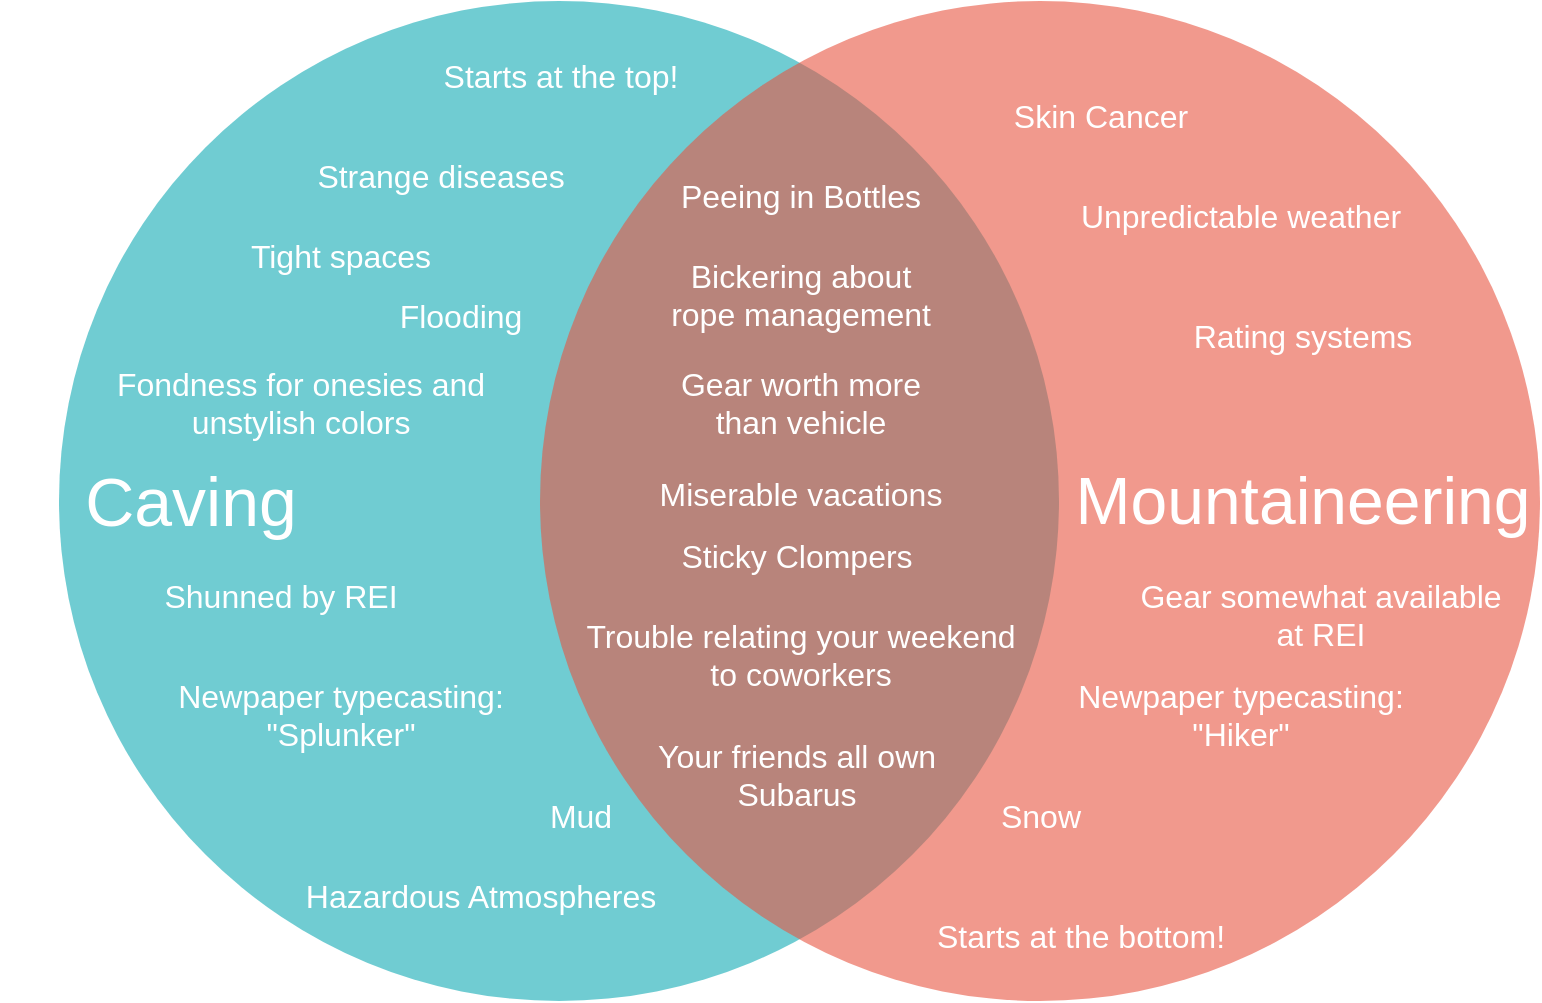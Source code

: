 <mxfile version="12.6.8" type="github">
  <diagram id="3228e29e-7158-1315-38df-8450db1d8a1d" name="Page-1">
    <mxGraphModel dx="1112" dy="849" grid="1" gridSize="10" guides="1" tooltips="1" connect="1" arrows="1" fold="1" page="1" pageScale="1" pageWidth="1169" pageHeight="827" background="#ffffff" math="0" shadow="0">
      <root>
        <mxCell id="0"/>
        <mxCell id="1" parent="0"/>
        <mxCell id="21532" value="" style="ellipse;fillColor=#12AAB5;opacity=60;strokeColor=none;html=1;fontColor=#FFFFFF;" parent="1" vertex="1">
          <mxGeometry x="179.5" y="18.5" width="500" height="500" as="geometry"/>
        </mxCell>
        <mxCell id="21533" value="" style="ellipse;fillColor=#e85642;opacity=60;strokeColor=none;html=1;fontColor=#FFFFFF;" parent="1" vertex="1">
          <mxGeometry x="420" y="18.5" width="500" height="500" as="geometry"/>
        </mxCell>
        <mxCell id="21534" value="&lt;font style=&quot;font-size: 34px&quot;&gt;Caving&lt;/font&gt;" style="text;fontSize=24;align=center;verticalAlign=middle;html=1;fontColor=#FFFFFF;" parent="1" vertex="1">
          <mxGeometry x="150" y="233.5" width="190" height="70" as="geometry"/>
        </mxCell>
        <mxCell id="21535" value="&lt;font style=&quot;font-size: 33px&quot;&gt;Mountaineering&lt;/font&gt;" style="text;fontSize=24;align=center;verticalAlign=middle;html=1;fontColor=#FFFFFF;" parent="1" vertex="1">
          <mxGeometry x="706" y="233" width="190" height="70" as="geometry"/>
        </mxCell>
        <mxCell id="21537" value="Peeing in Bottles" style="text;align=center;html=1;fontColor=#FFFFFF;fontSize=16;" parent="1" vertex="1">
          <mxGeometry x="530" y="100" width="40" height="40" as="geometry"/>
        </mxCell>
        <mxCell id="21538" value="Starts at the top!" style="text;align=center;html=1;fontColor=#FFFFFF;fontSize=16;" parent="1" vertex="1">
          <mxGeometry x="409.5" y="40" width="40" height="40" as="geometry"/>
        </mxCell>
        <mxCell id="21539" value="Starts at the bottom!" style="text;align=center;html=1;fontColor=#FFFFFF;fontSize=16;" parent="1" vertex="1">
          <mxGeometry x="670" y="470" width="40" height="40" as="geometry"/>
        </mxCell>
        <mxCell id="21540" value="Sticky Clompers" style="text;align=center;html=1;fontColor=#FFFFFF;fontSize=16;" parent="1" vertex="1">
          <mxGeometry x="527.5" y="280" width="40" height="40" as="geometry"/>
        </mxCell>
        <mxCell id="k5Q_1SbnG-4EYqc-haiw-21540" value="&lt;div&gt;Bickering about &lt;br&gt;&lt;/div&gt;&lt;div&gt;rope management&lt;/div&gt;" style="text;align=center;html=1;fontColor=#FFFFFF;fontSize=16;" parent="1" vertex="1">
          <mxGeometry x="530" y="140" width="40" height="40" as="geometry"/>
        </mxCell>
        <mxCell id="k5Q_1SbnG-4EYqc-haiw-21542" value="&lt;div&gt;Gear worth more &lt;br&gt;&lt;/div&gt;&lt;div&gt;than vehicle&lt;/div&gt;" style="text;align=center;html=1;fontColor=#FFFFFF;fontSize=16;" parent="1" vertex="1">
          <mxGeometry x="527.5" y="193.5" width="44" height="40" as="geometry"/>
        </mxCell>
        <mxCell id="k5Q_1SbnG-4EYqc-haiw-21544" value="Miserable vacations" style="text;align=center;html=1;fontColor=#FFFFFF;fontSize=16;" parent="1" vertex="1">
          <mxGeometry x="527.5" y="248.5" width="44" height="40" as="geometry"/>
        </mxCell>
        <mxCell id="k5Q_1SbnG-4EYqc-haiw-21545" value="Skin Cancer" style="text;align=center;html=1;fontColor=#FFFFFF;fontSize=16;" parent="1" vertex="1">
          <mxGeometry x="679.5" y="60" width="40" height="40" as="geometry"/>
        </mxCell>
        <mxCell id="k5Q_1SbnG-4EYqc-haiw-21546" value="Strange diseases" style="text;align=center;html=1;fontColor=#FFFFFF;fontSize=16;" parent="1" vertex="1">
          <mxGeometry x="350" y="90" width="40" height="40" as="geometry"/>
        </mxCell>
        <mxCell id="k5Q_1SbnG-4EYqc-haiw-21547" value="Tight spaces" style="text;align=center;html=1;fontColor=#FFFFFF;fontSize=16;" parent="1" vertex="1">
          <mxGeometry x="300" y="130" width="40" height="40" as="geometry"/>
        </mxCell>
        <mxCell id="k5Q_1SbnG-4EYqc-haiw-21548" value="Unpredictable weather" style="text;align=center;html=1;fontColor=#FFFFFF;fontSize=16;" parent="1" vertex="1">
          <mxGeometry x="750" y="110" width="40" height="40" as="geometry"/>
        </mxCell>
        <mxCell id="j7XDGhFaV4TOFL3fgutA-21543" value="Flooding" style="text;align=center;html=1;fontColor=#FFFFFF;fontSize=16;" vertex="1" parent="1">
          <mxGeometry x="360" y="160" width="40" height="40" as="geometry"/>
        </mxCell>
        <mxCell id="j7XDGhFaV4TOFL3fgutA-21544" value="&lt;div&gt;Trouble relating your weekend&lt;/div&gt;&lt;div&gt;to coworkers&lt;br&gt;&lt;/div&gt;" style="text;align=center;html=1;fontColor=#FFFFFF;fontSize=16;" vertex="1" parent="1">
          <mxGeometry x="530" y="320" width="40" height="40" as="geometry"/>
        </mxCell>
        <mxCell id="j7XDGhFaV4TOFL3fgutA-21548" value="&lt;div&gt;Fondness for onesies and&lt;/div&gt;&lt;div&gt;unstylish colors&lt;br&gt;&lt;/div&gt;" style="text;align=center;html=1;fontColor=#FFFFFF;fontSize=16;" vertex="1" parent="1">
          <mxGeometry x="280" y="193.5" width="40" height="40" as="geometry"/>
        </mxCell>
        <mxCell id="j7XDGhFaV4TOFL3fgutA-21550" value="&lt;div&gt;Gear somewhat available &lt;br&gt;&lt;/div&gt;&lt;div&gt;at REI&lt;/div&gt;" style="text;align=center;html=1;fontColor=#FFFFFF;fontSize=16;" vertex="1" parent="1">
          <mxGeometry x="790" y="300" width="40" height="40" as="geometry"/>
        </mxCell>
        <mxCell id="j7XDGhFaV4TOFL3fgutA-21551" value="Shunned by REI" style="text;align=center;html=1;fontColor=#FFFFFF;fontSize=16;" vertex="1" parent="1">
          <mxGeometry x="270" y="300" width="40" height="40" as="geometry"/>
        </mxCell>
        <mxCell id="j7XDGhFaV4TOFL3fgutA-21553" value="&lt;div&gt;Newpaper typecasting: &lt;br&gt;&lt;/div&gt;&lt;div&gt;&quot;Splunker&quot;&lt;/div&gt;" style="text;align=center;html=1;fontColor=#FFFFFF;fontSize=16;" vertex="1" parent="1">
          <mxGeometry x="300" y="350" width="40" height="40" as="geometry"/>
        </mxCell>
        <mxCell id="j7XDGhFaV4TOFL3fgutA-21554" value="&lt;div&gt;Newpaper typecasting: &lt;br&gt;&lt;/div&gt;&lt;div&gt;&quot;Hiker&quot;&lt;/div&gt;" style="text;align=center;html=1;fontColor=#FFFFFF;fontSize=16;" vertex="1" parent="1">
          <mxGeometry x="750" y="350" width="40" height="40" as="geometry"/>
        </mxCell>
        <mxCell id="j7XDGhFaV4TOFL3fgutA-21555" value="Mud" style="text;align=center;html=1;fontColor=#FFFFFF;fontSize=16;" vertex="1" parent="1">
          <mxGeometry x="420" y="410" width="40" height="40" as="geometry"/>
        </mxCell>
        <mxCell id="j7XDGhFaV4TOFL3fgutA-21556" value="Snow" style="text;align=center;html=1;fontColor=#FFFFFF;fontSize=16;" vertex="1" parent="1">
          <mxGeometry x="650" y="410" width="40" height="40" as="geometry"/>
        </mxCell>
        <mxCell id="j7XDGhFaV4TOFL3fgutA-21557" value="Rating systems" style="text;align=center;html=1;fontColor=#FFFFFF;fontSize=16;" vertex="1" parent="1">
          <mxGeometry x="781" y="170" width="40" height="40" as="geometry"/>
        </mxCell>
        <mxCell id="j7XDGhFaV4TOFL3fgutA-21558" value="&lt;div&gt;Your friends all own&lt;/div&gt;&lt;div&gt;Subarus&lt;/div&gt;" style="text;align=center;html=1;fontColor=#FFFFFF;fontSize=16;" vertex="1" parent="1">
          <mxGeometry x="527.5" y="380" width="40" height="40" as="geometry"/>
        </mxCell>
        <mxCell id="j7XDGhFaV4TOFL3fgutA-21559" value="Hazardous Atmospheres" style="text;align=center;html=1;fontColor=#FFFFFF;fontSize=16;" vertex="1" parent="1">
          <mxGeometry x="369.5" y="450" width="40" height="40" as="geometry"/>
        </mxCell>
      </root>
    </mxGraphModel>
  </diagram>
</mxfile>
